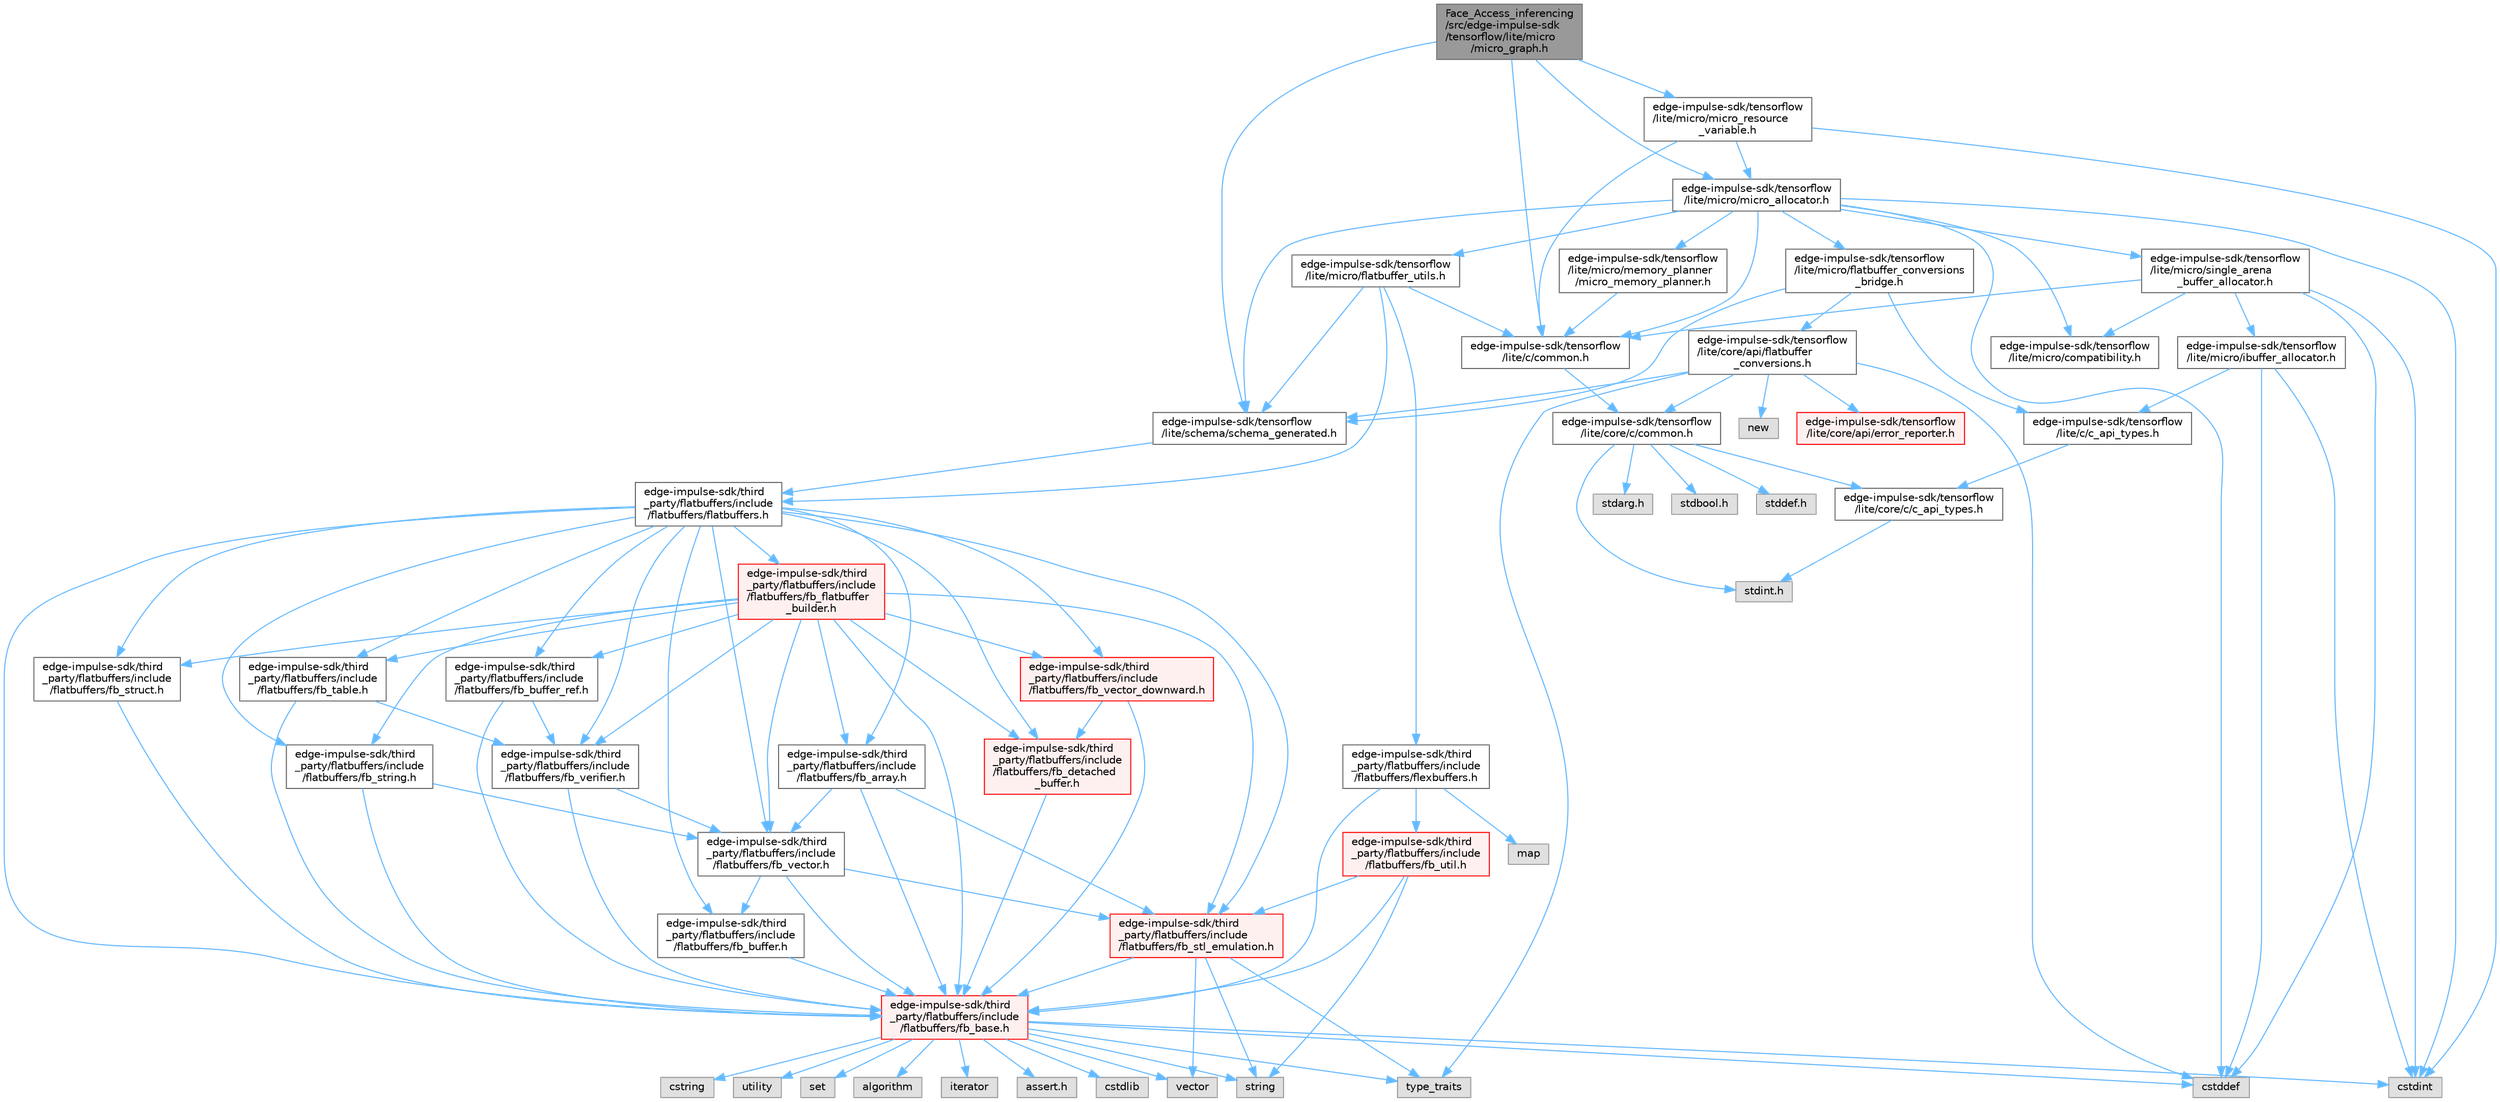 digraph "Face_Access_inferencing/src/edge-impulse-sdk/tensorflow/lite/micro/micro_graph.h"
{
 // LATEX_PDF_SIZE
  bgcolor="transparent";
  edge [fontname=Helvetica,fontsize=10,labelfontname=Helvetica,labelfontsize=10];
  node [fontname=Helvetica,fontsize=10,shape=box,height=0.2,width=0.4];
  Node1 [id="Node000001",label="Face_Access_inferencing\l/src/edge-impulse-sdk\l/tensorflow/lite/micro\l/micro_graph.h",height=0.2,width=0.4,color="gray40", fillcolor="grey60", style="filled", fontcolor="black",tooltip=" "];
  Node1 -> Node2 [id="edge113_Node000001_Node000002",color="steelblue1",style="solid",tooltip=" "];
  Node2 [id="Node000002",label="edge-impulse-sdk/tensorflow\l/lite/c/common.h",height=0.2,width=0.4,color="grey40", fillcolor="white", style="filled",URL="$_face___access__inferencing_2src_2edge-impulse-sdk_2tensorflow_2lite_2c_2common_8h.html",tooltip=" "];
  Node2 -> Node3 [id="edge114_Node000002_Node000003",color="steelblue1",style="solid",tooltip=" "];
  Node3 [id="Node000003",label="edge-impulse-sdk/tensorflow\l/lite/core/c/common.h",height=0.2,width=0.4,color="grey40", fillcolor="white", style="filled",URL="$_face___access__inferencing_2src_2edge-impulse-sdk_2tensorflow_2lite_2core_2c_2common_8h.html",tooltip=" "];
  Node3 -> Node4 [id="edge115_Node000003_Node000004",color="steelblue1",style="solid",tooltip=" "];
  Node4 [id="Node000004",label="stdarg.h",height=0.2,width=0.4,color="grey60", fillcolor="#E0E0E0", style="filled",tooltip=" "];
  Node3 -> Node5 [id="edge116_Node000003_Node000005",color="steelblue1",style="solid",tooltip=" "];
  Node5 [id="Node000005",label="stdbool.h",height=0.2,width=0.4,color="grey60", fillcolor="#E0E0E0", style="filled",tooltip=" "];
  Node3 -> Node6 [id="edge117_Node000003_Node000006",color="steelblue1",style="solid",tooltip=" "];
  Node6 [id="Node000006",label="stddef.h",height=0.2,width=0.4,color="grey60", fillcolor="#E0E0E0", style="filled",tooltip=" "];
  Node3 -> Node7 [id="edge118_Node000003_Node000007",color="steelblue1",style="solid",tooltip=" "];
  Node7 [id="Node000007",label="stdint.h",height=0.2,width=0.4,color="grey60", fillcolor="#E0E0E0", style="filled",tooltip=" "];
  Node3 -> Node8 [id="edge119_Node000003_Node000008",color="steelblue1",style="solid",tooltip=" "];
  Node8 [id="Node000008",label="edge-impulse-sdk/tensorflow\l/lite/core/c/c_api_types.h",height=0.2,width=0.4,color="grey40", fillcolor="white", style="filled",URL="$_face___access__inferencing_2src_2edge-impulse-sdk_2tensorflow_2lite_2core_2c_2c__api__types_8h.html",tooltip=" "];
  Node8 -> Node7 [id="edge120_Node000008_Node000007",color="steelblue1",style="solid",tooltip=" "];
  Node1 -> Node9 [id="edge121_Node000001_Node000009",color="steelblue1",style="solid",tooltip=" "];
  Node9 [id="Node000009",label="edge-impulse-sdk/tensorflow\l/lite/micro/micro_allocator.h",height=0.2,width=0.4,color="grey40", fillcolor="white", style="filled",URL="$_face___access__inferencing_2src_2edge-impulse-sdk_2tensorflow_2lite_2micro_2micro__allocator_8h.html",tooltip=" "];
  Node9 -> Node10 [id="edge122_Node000009_Node000010",color="steelblue1",style="solid",tooltip=" "];
  Node10 [id="Node000010",label="cstddef",height=0.2,width=0.4,color="grey60", fillcolor="#E0E0E0", style="filled",tooltip=" "];
  Node9 -> Node11 [id="edge123_Node000009_Node000011",color="steelblue1",style="solid",tooltip=" "];
  Node11 [id="Node000011",label="cstdint",height=0.2,width=0.4,color="grey60", fillcolor="#E0E0E0", style="filled",tooltip=" "];
  Node9 -> Node2 [id="edge124_Node000009_Node000002",color="steelblue1",style="solid",tooltip=" "];
  Node9 -> Node12 [id="edge125_Node000009_Node000012",color="steelblue1",style="solid",tooltip=" "];
  Node12 [id="Node000012",label="edge-impulse-sdk/tensorflow\l/lite/micro/single_arena\l_buffer_allocator.h",height=0.2,width=0.4,color="grey40", fillcolor="white", style="filled",URL="$_face___access__inferencing_2src_2edge-impulse-sdk_2tensorflow_2lite_2micro_2single__arena__buffer__allocator_8h.html",tooltip=" "];
  Node12 -> Node10 [id="edge126_Node000012_Node000010",color="steelblue1",style="solid",tooltip=" "];
  Node12 -> Node11 [id="edge127_Node000012_Node000011",color="steelblue1",style="solid",tooltip=" "];
  Node12 -> Node2 [id="edge128_Node000012_Node000002",color="steelblue1",style="solid",tooltip=" "];
  Node12 -> Node13 [id="edge129_Node000012_Node000013",color="steelblue1",style="solid",tooltip=" "];
  Node13 [id="Node000013",label="edge-impulse-sdk/tensorflow\l/lite/micro/ibuffer_allocator.h",height=0.2,width=0.4,color="grey40", fillcolor="white", style="filled",URL="$_face___access__inferencing_2src_2edge-impulse-sdk_2tensorflow_2lite_2micro_2ibuffer__allocator_8h.html",tooltip=" "];
  Node13 -> Node10 [id="edge130_Node000013_Node000010",color="steelblue1",style="solid",tooltip=" "];
  Node13 -> Node11 [id="edge131_Node000013_Node000011",color="steelblue1",style="solid",tooltip=" "];
  Node13 -> Node14 [id="edge132_Node000013_Node000014",color="steelblue1",style="solid",tooltip=" "];
  Node14 [id="Node000014",label="edge-impulse-sdk/tensorflow\l/lite/c/c_api_types.h",height=0.2,width=0.4,color="grey40", fillcolor="white", style="filled",URL="$_face___access__inferencing_2src_2edge-impulse-sdk_2tensorflow_2lite_2c_2c__api__types_8h.html",tooltip=" "];
  Node14 -> Node8 [id="edge133_Node000014_Node000008",color="steelblue1",style="solid",tooltip=" "];
  Node12 -> Node15 [id="edge134_Node000012_Node000015",color="steelblue1",style="solid",tooltip=" "];
  Node15 [id="Node000015",label="edge-impulse-sdk/tensorflow\l/lite/micro/compatibility.h",height=0.2,width=0.4,color="grey40", fillcolor="white", style="filled",URL="$_face___access__inferencing_2src_2edge-impulse-sdk_2tensorflow_2lite_2micro_2compatibility_8h.html",tooltip=" "];
  Node9 -> Node15 [id="edge135_Node000009_Node000015",color="steelblue1",style="solid",tooltip=" "];
  Node9 -> Node16 [id="edge136_Node000009_Node000016",color="steelblue1",style="solid",tooltip=" "];
  Node16 [id="Node000016",label="edge-impulse-sdk/tensorflow\l/lite/micro/flatbuffer_utils.h",height=0.2,width=0.4,color="grey40", fillcolor="white", style="filled",URL="$_face___access__inferencing_2src_2edge-impulse-sdk_2tensorflow_2lite_2micro_2flatbuffer__utils_8h.html",tooltip=" "];
  Node16 -> Node17 [id="edge137_Node000016_Node000017",color="steelblue1",style="solid",tooltip=" "];
  Node17 [id="Node000017",label="edge-impulse-sdk/third\l_party/flatbuffers/include\l/flatbuffers/flatbuffers.h",height=0.2,width=0.4,color="grey40", fillcolor="white", style="filled",URL="$_face___access__inferencing_2src_2edge-impulse-sdk_2third__party_2flatbuffers_2include_2flatbuffers_2flatbuffers_8h.html",tooltip=" "];
  Node17 -> Node18 [id="edge138_Node000017_Node000018",color="steelblue1",style="solid",tooltip=" "];
  Node18 [id="Node000018",label="edge-impulse-sdk/third\l_party/flatbuffers/include\l/flatbuffers/fb_array.h",height=0.2,width=0.4,color="grey40", fillcolor="white", style="filled",URL="$fb__array_8h.html",tooltip=" "];
  Node18 -> Node19 [id="edge139_Node000018_Node000019",color="steelblue1",style="solid",tooltip=" "];
  Node19 [id="Node000019",label="edge-impulse-sdk/third\l_party/flatbuffers/include\l/flatbuffers/fb_base.h",height=0.2,width=0.4,color="red", fillcolor="#FFF0F0", style="filled",URL="$fb__base_8h.html",tooltip=" "];
  Node19 -> Node20 [id="edge140_Node000019_Node000020",color="steelblue1",style="solid",tooltip=" "];
  Node20 [id="Node000020",label="assert.h",height=0.2,width=0.4,color="grey60", fillcolor="#E0E0E0", style="filled",tooltip=" "];
  Node19 -> Node11 [id="edge141_Node000019_Node000011",color="steelblue1",style="solid",tooltip=" "];
  Node19 -> Node10 [id="edge142_Node000019_Node000010",color="steelblue1",style="solid",tooltip=" "];
  Node19 -> Node21 [id="edge143_Node000019_Node000021",color="steelblue1",style="solid",tooltip=" "];
  Node21 [id="Node000021",label="cstdlib",height=0.2,width=0.4,color="grey60", fillcolor="#E0E0E0", style="filled",tooltip=" "];
  Node19 -> Node22 [id="edge144_Node000019_Node000022",color="steelblue1",style="solid",tooltip=" "];
  Node22 [id="Node000022",label="cstring",height=0.2,width=0.4,color="grey60", fillcolor="#E0E0E0", style="filled",tooltip=" "];
  Node19 -> Node23 [id="edge145_Node000019_Node000023",color="steelblue1",style="solid",tooltip=" "];
  Node23 [id="Node000023",label="utility",height=0.2,width=0.4,color="grey60", fillcolor="#E0E0E0", style="filled",tooltip=" "];
  Node19 -> Node24 [id="edge146_Node000019_Node000024",color="steelblue1",style="solid",tooltip=" "];
  Node24 [id="Node000024",label="string",height=0.2,width=0.4,color="grey60", fillcolor="#E0E0E0", style="filled",tooltip=" "];
  Node19 -> Node25 [id="edge147_Node000019_Node000025",color="steelblue1",style="solid",tooltip=" "];
  Node25 [id="Node000025",label="type_traits",height=0.2,width=0.4,color="grey60", fillcolor="#E0E0E0", style="filled",tooltip=" "];
  Node19 -> Node26 [id="edge148_Node000019_Node000026",color="steelblue1",style="solid",tooltip=" "];
  Node26 [id="Node000026",label="vector",height=0.2,width=0.4,color="grey60", fillcolor="#E0E0E0", style="filled",tooltip=" "];
  Node19 -> Node27 [id="edge149_Node000019_Node000027",color="steelblue1",style="solid",tooltip=" "];
  Node27 [id="Node000027",label="set",height=0.2,width=0.4,color="grey60", fillcolor="#E0E0E0", style="filled",tooltip=" "];
  Node19 -> Node28 [id="edge150_Node000019_Node000028",color="steelblue1",style="solid",tooltip=" "];
  Node28 [id="Node000028",label="algorithm",height=0.2,width=0.4,color="grey60", fillcolor="#E0E0E0", style="filled",tooltip=" "];
  Node19 -> Node29 [id="edge151_Node000019_Node000029",color="steelblue1",style="solid",tooltip=" "];
  Node29 [id="Node000029",label="iterator",height=0.2,width=0.4,color="grey60", fillcolor="#E0E0E0", style="filled",tooltip=" "];
  Node18 -> Node31 [id="edge152_Node000018_Node000031",color="steelblue1",style="solid",tooltip=" "];
  Node31 [id="Node000031",label="edge-impulse-sdk/third\l_party/flatbuffers/include\l/flatbuffers/fb_stl_emulation.h",height=0.2,width=0.4,color="red", fillcolor="#FFF0F0", style="filled",URL="$fb__stl__emulation_8h.html",tooltip=" "];
  Node31 -> Node19 [id="edge153_Node000031_Node000019",color="steelblue1",style="solid",tooltip=" "];
  Node31 -> Node24 [id="edge154_Node000031_Node000024",color="steelblue1",style="solid",tooltip=" "];
  Node31 -> Node25 [id="edge155_Node000031_Node000025",color="steelblue1",style="solid",tooltip=" "];
  Node31 -> Node26 [id="edge156_Node000031_Node000026",color="steelblue1",style="solid",tooltip=" "];
  Node18 -> Node33 [id="edge157_Node000018_Node000033",color="steelblue1",style="solid",tooltip=" "];
  Node33 [id="Node000033",label="edge-impulse-sdk/third\l_party/flatbuffers/include\l/flatbuffers/fb_vector.h",height=0.2,width=0.4,color="grey40", fillcolor="white", style="filled",URL="$fb__vector_8h.html",tooltip=" "];
  Node33 -> Node19 [id="edge158_Node000033_Node000019",color="steelblue1",style="solid",tooltip=" "];
  Node33 -> Node34 [id="edge159_Node000033_Node000034",color="steelblue1",style="solid",tooltip=" "];
  Node34 [id="Node000034",label="edge-impulse-sdk/third\l_party/flatbuffers/include\l/flatbuffers/fb_buffer.h",height=0.2,width=0.4,color="grey40", fillcolor="white", style="filled",URL="$fb__buffer_8h.html",tooltip=" "];
  Node34 -> Node19 [id="edge160_Node000034_Node000019",color="steelblue1",style="solid",tooltip=" "];
  Node33 -> Node31 [id="edge161_Node000033_Node000031",color="steelblue1",style="solid",tooltip=" "];
  Node17 -> Node19 [id="edge162_Node000017_Node000019",color="steelblue1",style="solid",tooltip=" "];
  Node17 -> Node34 [id="edge163_Node000017_Node000034",color="steelblue1",style="solid",tooltip=" "];
  Node17 -> Node35 [id="edge164_Node000017_Node000035",color="steelblue1",style="solid",tooltip=" "];
  Node35 [id="Node000035",label="edge-impulse-sdk/third\l_party/flatbuffers/include\l/flatbuffers/fb_buffer_ref.h",height=0.2,width=0.4,color="grey40", fillcolor="white", style="filled",URL="$fb__buffer__ref_8h.html",tooltip=" "];
  Node35 -> Node19 [id="edge165_Node000035_Node000019",color="steelblue1",style="solid",tooltip=" "];
  Node35 -> Node36 [id="edge166_Node000035_Node000036",color="steelblue1",style="solid",tooltip=" "];
  Node36 [id="Node000036",label="edge-impulse-sdk/third\l_party/flatbuffers/include\l/flatbuffers/fb_verifier.h",height=0.2,width=0.4,color="grey40", fillcolor="white", style="filled",URL="$fb__verifier_8h.html",tooltip=" "];
  Node36 -> Node19 [id="edge167_Node000036_Node000019",color="steelblue1",style="solid",tooltip=" "];
  Node36 -> Node33 [id="edge168_Node000036_Node000033",color="steelblue1",style="solid",tooltip=" "];
  Node17 -> Node37 [id="edge169_Node000017_Node000037",color="steelblue1",style="solid",tooltip=" "];
  Node37 [id="Node000037",label="edge-impulse-sdk/third\l_party/flatbuffers/include\l/flatbuffers/fb_detached\l_buffer.h",height=0.2,width=0.4,color="red", fillcolor="#FFF0F0", style="filled",URL="$fb__detached__buffer_8h.html",tooltip=" "];
  Node37 -> Node19 [id="edge170_Node000037_Node000019",color="steelblue1",style="solid",tooltip=" "];
  Node17 -> Node40 [id="edge171_Node000017_Node000040",color="steelblue1",style="solid",tooltip=" "];
  Node40 [id="Node000040",label="edge-impulse-sdk/third\l_party/flatbuffers/include\l/flatbuffers/fb_flatbuffer\l_builder.h",height=0.2,width=0.4,color="red", fillcolor="#FFF0F0", style="filled",URL="$fb__flatbuffer__builder_8h.html",tooltip=" "];
  Node40 -> Node18 [id="edge172_Node000040_Node000018",color="steelblue1",style="solid",tooltip=" "];
  Node40 -> Node19 [id="edge173_Node000040_Node000019",color="steelblue1",style="solid",tooltip=" "];
  Node40 -> Node35 [id="edge174_Node000040_Node000035",color="steelblue1",style="solid",tooltip=" "];
  Node40 -> Node37 [id="edge175_Node000040_Node000037",color="steelblue1",style="solid",tooltip=" "];
  Node40 -> Node31 [id="edge176_Node000040_Node000031",color="steelblue1",style="solid",tooltip=" "];
  Node40 -> Node43 [id="edge177_Node000040_Node000043",color="steelblue1",style="solid",tooltip=" "];
  Node43 [id="Node000043",label="edge-impulse-sdk/third\l_party/flatbuffers/include\l/flatbuffers/fb_string.h",height=0.2,width=0.4,color="grey40", fillcolor="white", style="filled",URL="$fb__string_8h.html",tooltip=" "];
  Node43 -> Node19 [id="edge178_Node000043_Node000019",color="steelblue1",style="solid",tooltip=" "];
  Node43 -> Node33 [id="edge179_Node000043_Node000033",color="steelblue1",style="solid",tooltip=" "];
  Node40 -> Node44 [id="edge180_Node000040_Node000044",color="steelblue1",style="solid",tooltip=" "];
  Node44 [id="Node000044",label="edge-impulse-sdk/third\l_party/flatbuffers/include\l/flatbuffers/fb_struct.h",height=0.2,width=0.4,color="grey40", fillcolor="white", style="filled",URL="$fb__struct_8h.html",tooltip=" "];
  Node44 -> Node19 [id="edge181_Node000044_Node000019",color="steelblue1",style="solid",tooltip=" "];
  Node40 -> Node45 [id="edge182_Node000040_Node000045",color="steelblue1",style="solid",tooltip=" "];
  Node45 [id="Node000045",label="edge-impulse-sdk/third\l_party/flatbuffers/include\l/flatbuffers/fb_table.h",height=0.2,width=0.4,color="grey40", fillcolor="white", style="filled",URL="$fb__table_8h.html",tooltip=" "];
  Node45 -> Node19 [id="edge183_Node000045_Node000019",color="steelblue1",style="solid",tooltip=" "];
  Node45 -> Node36 [id="edge184_Node000045_Node000036",color="steelblue1",style="solid",tooltip=" "];
  Node40 -> Node33 [id="edge185_Node000040_Node000033",color="steelblue1",style="solid",tooltip=" "];
  Node40 -> Node46 [id="edge186_Node000040_Node000046",color="steelblue1",style="solid",tooltip=" "];
  Node46 [id="Node000046",label="edge-impulse-sdk/third\l_party/flatbuffers/include\l/flatbuffers/fb_vector_downward.h",height=0.2,width=0.4,color="red", fillcolor="#FFF0F0", style="filled",URL="$fb__vector__downward_8h.html",tooltip=" "];
  Node46 -> Node19 [id="edge187_Node000046_Node000019",color="steelblue1",style="solid",tooltip=" "];
  Node46 -> Node37 [id="edge188_Node000046_Node000037",color="steelblue1",style="solid",tooltip=" "];
  Node40 -> Node36 [id="edge189_Node000040_Node000036",color="steelblue1",style="solid",tooltip=" "];
  Node17 -> Node31 [id="edge190_Node000017_Node000031",color="steelblue1",style="solid",tooltip=" "];
  Node17 -> Node43 [id="edge191_Node000017_Node000043",color="steelblue1",style="solid",tooltip=" "];
  Node17 -> Node44 [id="edge192_Node000017_Node000044",color="steelblue1",style="solid",tooltip=" "];
  Node17 -> Node45 [id="edge193_Node000017_Node000045",color="steelblue1",style="solid",tooltip=" "];
  Node17 -> Node33 [id="edge194_Node000017_Node000033",color="steelblue1",style="solid",tooltip=" "];
  Node17 -> Node46 [id="edge195_Node000017_Node000046",color="steelblue1",style="solid",tooltip=" "];
  Node17 -> Node36 [id="edge196_Node000017_Node000036",color="steelblue1",style="solid",tooltip=" "];
  Node16 -> Node47 [id="edge197_Node000016_Node000047",color="steelblue1",style="solid",tooltip=" "];
  Node47 [id="Node000047",label="edge-impulse-sdk/third\l_party/flatbuffers/include\l/flatbuffers/flexbuffers.h",height=0.2,width=0.4,color="grey40", fillcolor="white", style="filled",URL="$_face___access__inferencing_2src_2edge-impulse-sdk_2third__party_2flatbuffers_2include_2flatbuffers_2flexbuffers_8h.html",tooltip=" "];
  Node47 -> Node48 [id="edge198_Node000047_Node000048",color="steelblue1",style="solid",tooltip=" "];
  Node48 [id="Node000048",label="map",height=0.2,width=0.4,color="grey60", fillcolor="#E0E0E0", style="filled",tooltip=" "];
  Node47 -> Node19 [id="edge199_Node000047_Node000019",color="steelblue1",style="solid",tooltip=" "];
  Node47 -> Node49 [id="edge200_Node000047_Node000049",color="steelblue1",style="solid",tooltip=" "];
  Node49 [id="Node000049",label="edge-impulse-sdk/third\l_party/flatbuffers/include\l/flatbuffers/fb_util.h",height=0.2,width=0.4,color="red", fillcolor="#FFF0F0", style="filled",URL="$fb__util_8h.html",tooltip=" "];
  Node49 -> Node19 [id="edge201_Node000049_Node000019",color="steelblue1",style="solid",tooltip=" "];
  Node49 -> Node31 [id="edge202_Node000049_Node000031",color="steelblue1",style="solid",tooltip=" "];
  Node49 -> Node24 [id="edge203_Node000049_Node000024",color="steelblue1",style="solid",tooltip=" "];
  Node16 -> Node2 [id="edge204_Node000016_Node000002",color="steelblue1",style="solid",tooltip=" "];
  Node16 -> Node54 [id="edge205_Node000016_Node000054",color="steelblue1",style="solid",tooltip=" "];
  Node54 [id="Node000054",label="edge-impulse-sdk/tensorflow\l/lite/schema/schema_generated.h",height=0.2,width=0.4,color="grey40", fillcolor="white", style="filled",URL="$_face___access__inferencing_2src_2edge-impulse-sdk_2tensorflow_2lite_2schema_2schema__generated_8h.html",tooltip=" "];
  Node54 -> Node17 [id="edge206_Node000054_Node000017",color="steelblue1",style="solid",tooltip=" "];
  Node9 -> Node55 [id="edge207_Node000009_Node000055",color="steelblue1",style="solid",tooltip=" "];
  Node55 [id="Node000055",label="edge-impulse-sdk/tensorflow\l/lite/micro/memory_planner\l/micro_memory_planner.h",height=0.2,width=0.4,color="grey40", fillcolor="white", style="filled",URL="$_face___access__inferencing_2src_2edge-impulse-sdk_2tensorflow_2lite_2micro_2memory__planner_2micro__memory__planner_8h.html",tooltip=" "];
  Node55 -> Node2 [id="edge208_Node000055_Node000002",color="steelblue1",style="solid",tooltip=" "];
  Node9 -> Node56 [id="edge209_Node000009_Node000056",color="steelblue1",style="solid",tooltip=" "];
  Node56 [id="Node000056",label="edge-impulse-sdk/tensorflow\l/lite/micro/flatbuffer_conversions\l_bridge.h",height=0.2,width=0.4,color="grey40", fillcolor="white", style="filled",URL="$_face___access__inferencing_2src_2edge-impulse-sdk_2tensorflow_2lite_2micro_2flatbuffer__conversions__bridge_8h.html",tooltip=" "];
  Node56 -> Node14 [id="edge210_Node000056_Node000014",color="steelblue1",style="solid",tooltip=" "];
  Node56 -> Node57 [id="edge211_Node000056_Node000057",color="steelblue1",style="solid",tooltip=" "];
  Node57 [id="Node000057",label="edge-impulse-sdk/tensorflow\l/lite/core/api/flatbuffer\l_conversions.h",height=0.2,width=0.4,color="grey40", fillcolor="white", style="filled",URL="$_face___access__inferencing_2src_2edge-impulse-sdk_2tensorflow_2lite_2core_2api_2flatbuffer__conversions_8h.html",tooltip=" "];
  Node57 -> Node10 [id="edge212_Node000057_Node000010",color="steelblue1",style="solid",tooltip=" "];
  Node57 -> Node58 [id="edge213_Node000057_Node000058",color="steelblue1",style="solid",tooltip=" "];
  Node58 [id="Node000058",label="new",height=0.2,width=0.4,color="grey60", fillcolor="#E0E0E0", style="filled",tooltip=" "];
  Node57 -> Node25 [id="edge214_Node000057_Node000025",color="steelblue1",style="solid",tooltip=" "];
  Node57 -> Node59 [id="edge215_Node000057_Node000059",color="steelblue1",style="solid",tooltip=" "];
  Node59 [id="Node000059",label="edge-impulse-sdk/tensorflow\l/lite/core/api/error_reporter.h",height=0.2,width=0.4,color="red", fillcolor="#FFF0F0", style="filled",URL="$_face___access__inferencing_2src_2edge-impulse-sdk_2tensorflow_2lite_2core_2api_2error__reporter_8h.html",tooltip=" "];
  Node57 -> Node3 [id="edge216_Node000057_Node000003",color="steelblue1",style="solid",tooltip=" "];
  Node57 -> Node54 [id="edge217_Node000057_Node000054",color="steelblue1",style="solid",tooltip=" "];
  Node56 -> Node54 [id="edge218_Node000056_Node000054",color="steelblue1",style="solid",tooltip=" "];
  Node9 -> Node54 [id="edge219_Node000009_Node000054",color="steelblue1",style="solid",tooltip=" "];
  Node1 -> Node61 [id="edge220_Node000001_Node000061",color="steelblue1",style="solid",tooltip=" "];
  Node61 [id="Node000061",label="edge-impulse-sdk/tensorflow\l/lite/micro/micro_resource\l_variable.h",height=0.2,width=0.4,color="grey40", fillcolor="white", style="filled",URL="$_face___access__inferencing_2src_2edge-impulse-sdk_2tensorflow_2lite_2micro_2micro__resource__variable_8h.html",tooltip=" "];
  Node61 -> Node11 [id="edge221_Node000061_Node000011",color="steelblue1",style="solid",tooltip=" "];
  Node61 -> Node2 [id="edge222_Node000061_Node000002",color="steelblue1",style="solid",tooltip=" "];
  Node61 -> Node9 [id="edge223_Node000061_Node000009",color="steelblue1",style="solid",tooltip=" "];
  Node1 -> Node54 [id="edge224_Node000001_Node000054",color="steelblue1",style="solid",tooltip=" "];
}
